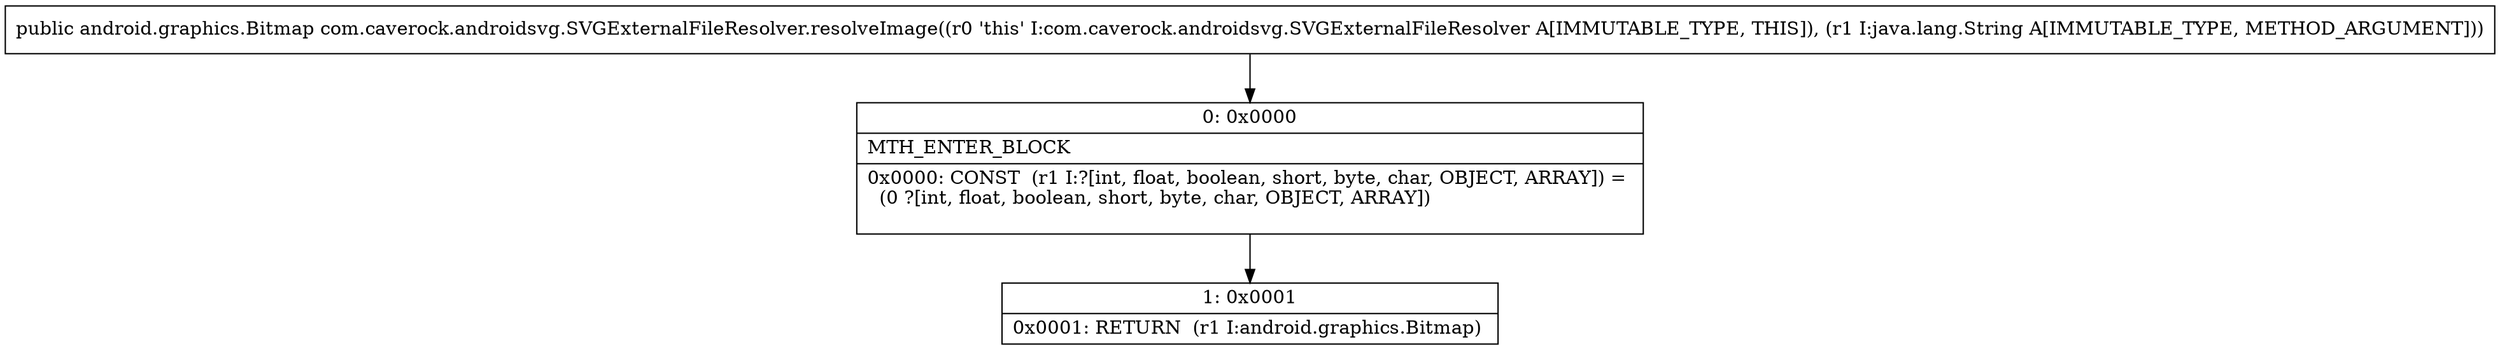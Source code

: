 digraph "CFG forcom.caverock.androidsvg.SVGExternalFileResolver.resolveImage(Ljava\/lang\/String;)Landroid\/graphics\/Bitmap;" {
Node_0 [shape=record,label="{0\:\ 0x0000|MTH_ENTER_BLOCK\l|0x0000: CONST  (r1 I:?[int, float, boolean, short, byte, char, OBJECT, ARRAY]) = \l  (0 ?[int, float, boolean, short, byte, char, OBJECT, ARRAY])\l \l}"];
Node_1 [shape=record,label="{1\:\ 0x0001|0x0001: RETURN  (r1 I:android.graphics.Bitmap) \l}"];
MethodNode[shape=record,label="{public android.graphics.Bitmap com.caverock.androidsvg.SVGExternalFileResolver.resolveImage((r0 'this' I:com.caverock.androidsvg.SVGExternalFileResolver A[IMMUTABLE_TYPE, THIS]), (r1 I:java.lang.String A[IMMUTABLE_TYPE, METHOD_ARGUMENT])) }"];
MethodNode -> Node_0;
Node_0 -> Node_1;
}

